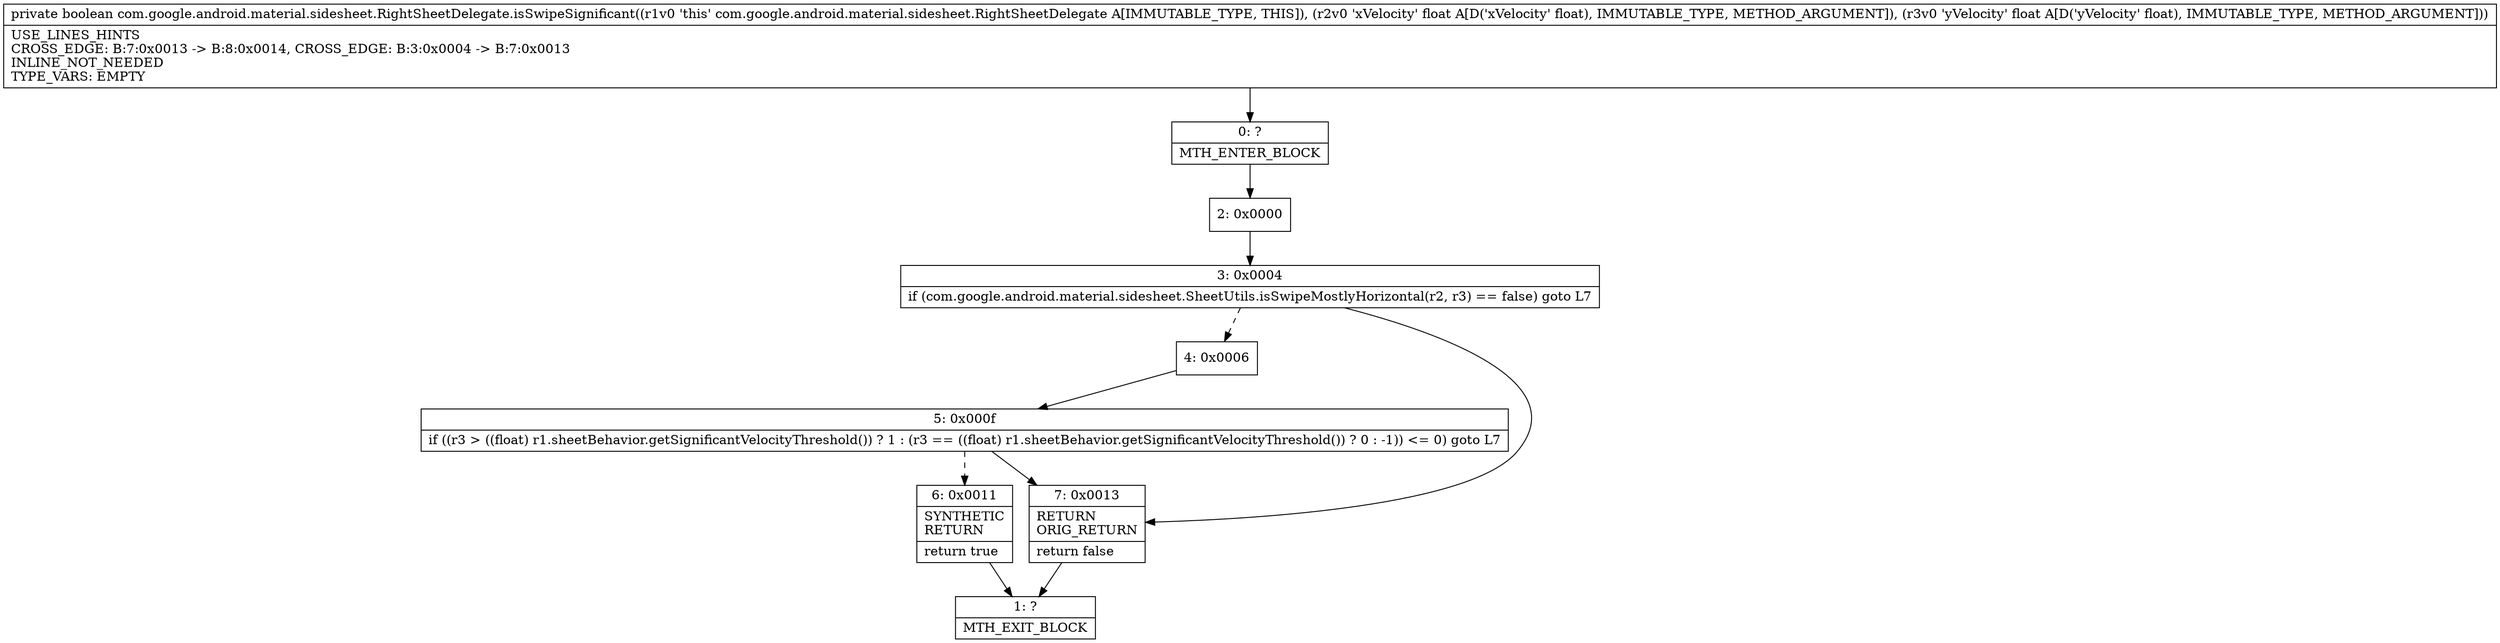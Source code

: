 digraph "CFG forcom.google.android.material.sidesheet.RightSheetDelegate.isSwipeSignificant(FF)Z" {
Node_0 [shape=record,label="{0\:\ ?|MTH_ENTER_BLOCK\l}"];
Node_2 [shape=record,label="{2\:\ 0x0000}"];
Node_3 [shape=record,label="{3\:\ 0x0004|if (com.google.android.material.sidesheet.SheetUtils.isSwipeMostlyHorizontal(r2, r3) == false) goto L7\l}"];
Node_4 [shape=record,label="{4\:\ 0x0006}"];
Node_5 [shape=record,label="{5\:\ 0x000f|if ((r3 \> ((float) r1.sheetBehavior.getSignificantVelocityThreshold()) ? 1 : (r3 == ((float) r1.sheetBehavior.getSignificantVelocityThreshold()) ? 0 : \-1)) \<= 0) goto L7\l}"];
Node_6 [shape=record,label="{6\:\ 0x0011|SYNTHETIC\lRETURN\l|return true\l}"];
Node_1 [shape=record,label="{1\:\ ?|MTH_EXIT_BLOCK\l}"];
Node_7 [shape=record,label="{7\:\ 0x0013|RETURN\lORIG_RETURN\l|return false\l}"];
MethodNode[shape=record,label="{private boolean com.google.android.material.sidesheet.RightSheetDelegate.isSwipeSignificant((r1v0 'this' com.google.android.material.sidesheet.RightSheetDelegate A[IMMUTABLE_TYPE, THIS]), (r2v0 'xVelocity' float A[D('xVelocity' float), IMMUTABLE_TYPE, METHOD_ARGUMENT]), (r3v0 'yVelocity' float A[D('yVelocity' float), IMMUTABLE_TYPE, METHOD_ARGUMENT]))  | USE_LINES_HINTS\lCROSS_EDGE: B:7:0x0013 \-\> B:8:0x0014, CROSS_EDGE: B:3:0x0004 \-\> B:7:0x0013\lINLINE_NOT_NEEDED\lTYPE_VARS: EMPTY\l}"];
MethodNode -> Node_0;Node_0 -> Node_2;
Node_2 -> Node_3;
Node_3 -> Node_4[style=dashed];
Node_3 -> Node_7;
Node_4 -> Node_5;
Node_5 -> Node_6[style=dashed];
Node_5 -> Node_7;
Node_6 -> Node_1;
Node_7 -> Node_1;
}

